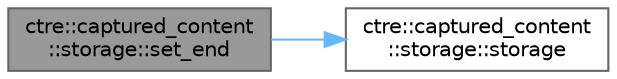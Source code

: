 digraph "ctre::captured_content::storage::set_end"
{
 // LATEX_PDF_SIZE
  bgcolor="transparent";
  edge [fontname=Helvetica,fontsize=10,labelfontname=Helvetica,labelfontsize=10];
  node [fontname=Helvetica,fontsize=10,shape=box,height=0.2,width=0.4];
  rankdir="LR";
  Node1 [id="Node000001",label="ctre::captured_content\l::storage::set_end",height=0.2,width=0.4,color="gray40", fillcolor="grey60", style="filled", fontcolor="black",tooltip=" "];
  Node1 -> Node2 [id="edge1_Node000001_Node000002",color="steelblue1",style="solid",tooltip=" "];
  Node2 [id="Node000002",label="ctre::captured_content\l::storage::storage",height=0.2,width=0.4,color="grey40", fillcolor="white", style="filled",URL="$classctre_1_1captured__content_1_1storage.html#ac670c196d9555d859a45beb8b73466e2",tooltip=" "];
}
